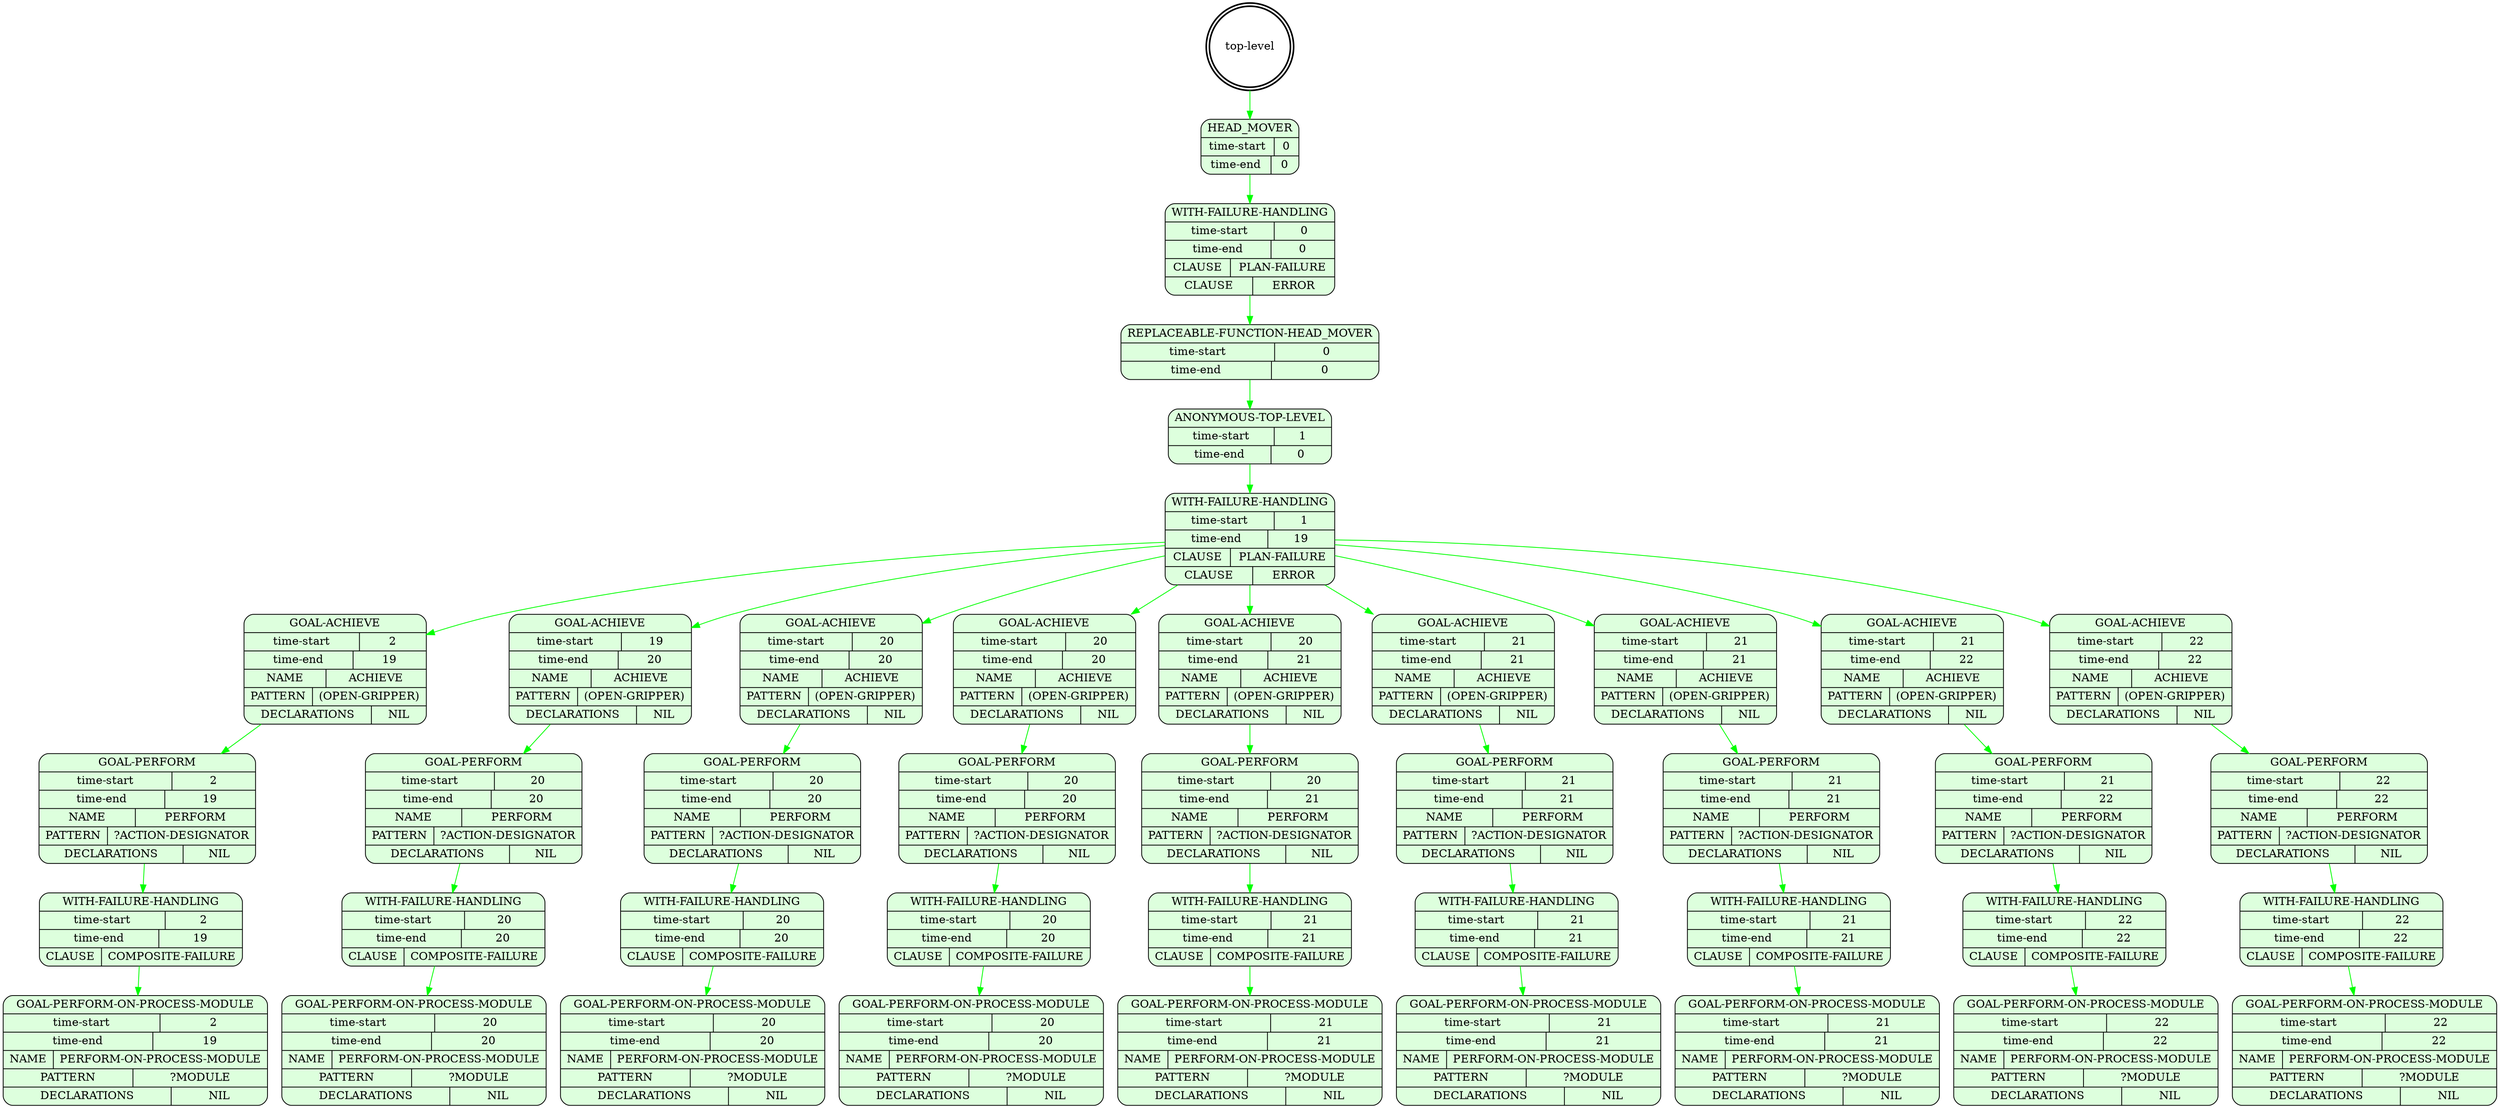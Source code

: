 digraph plangraph_BDD80QAdiOWhqjKQ {
  node_Zd3OGhEEQddbiAIY [shape=doublecircle, style=bold, label="top-level"];

  node_9T0MLCozegaOoqcC [shape=Mrecord, style=filled, fillcolor="#ddffdd", label="{HEAD_MOVER|{time-start | 0}|{time-end | 0}}"];
  edge [color="green", label=""];
  node_Zd3OGhEEQddbiAIY -> node_9T0MLCozegaOoqcC;

  node_1NAXXkODqZD7yy36 [shape=Mrecord, style=filled, fillcolor="#ddffdd", label="{WITH-FAILURE-HANDLING|{time-start | 0}|{time-end | 0}|{CLAUSE | PLAN-FAILURE}|{CLAUSE | ERROR}}"];
  edge [color="green", label=""];
  node_9T0MLCozegaOoqcC -> node_1NAXXkODqZD7yy36;

  node_WKYiFeXLRlfFJZwT [shape=Mrecord, style=filled, fillcolor="#ddffdd", label="{REPLACEABLE-FUNCTION-HEAD_MOVER|{time-start | 0}|{time-end | 0}}"];
  edge [color="green", label=""];
  node_1NAXXkODqZD7yy36 -> node_WKYiFeXLRlfFJZwT;

  node_hsYp4KLdnhoFCFrP [shape=Mrecord, style=filled, fillcolor="#ddffdd", label="{ANONYMOUS-TOP-LEVEL|{time-start | 1}|{time-end | 0}}"];
  edge [color="green", label=""];
  node_WKYiFeXLRlfFJZwT -> node_hsYp4KLdnhoFCFrP;

  node_MHsHmWGdzObGD7OE [shape=Mrecord, style=filled, fillcolor="#ddffdd", label="{WITH-FAILURE-HANDLING|{time-start | 1}|{time-end | 19}|{CLAUSE | PLAN-FAILURE}|{CLAUSE | ERROR}}"];
  edge [color="green", label=""];
  node_hsYp4KLdnhoFCFrP -> node_MHsHmWGdzObGD7OE;

  node_492wu3jikCZ2TDXN [shape=Mrecord, style=filled, fillcolor="#ddffdd", label="{GOAL-ACHIEVE|{time-start | 2}|{time-end | 19}|{NAME | ACHIEVE}|{PATTERN | (OPEN-GRIPPER)}|{DECLARATIONS | NIL}}"];
  edge [color="green", label=""];
  node_MHsHmWGdzObGD7OE -> node_492wu3jikCZ2TDXN;

  node_4RIsxZbQpOmfLWPt [shape=Mrecord, style=filled, fillcolor="#ddffdd", label="{GOAL-PERFORM|{time-start | 2}|{time-end | 19}|{NAME | PERFORM}|{PATTERN | ?ACTION-DESIGNATOR}|{DECLARATIONS | NIL}}"];
  edge [color="green", label=""];
  node_492wu3jikCZ2TDXN -> node_4RIsxZbQpOmfLWPt;

  node_35SuyreD6XQxsGx9 [shape=Mrecord, style=filled, fillcolor="#ddffdd", label="{WITH-FAILURE-HANDLING|{time-start | 2}|{time-end | 19}|{CLAUSE | COMPOSITE-FAILURE}}"];
  edge [color="green", label=""];
  node_4RIsxZbQpOmfLWPt -> node_35SuyreD6XQxsGx9;

  node_fDrAZ0polLbAWePx [shape=Mrecord, style=filled, fillcolor="#ddffdd", label="{GOAL-PERFORM-ON-PROCESS-MODULE|{time-start | 2}|{time-end | 19}|{NAME | PERFORM-ON-PROCESS-MODULE}|{PATTERN | ?MODULE}|{DECLARATIONS | NIL}}"];
  edge [color="green", label=""];
  node_35SuyreD6XQxsGx9 -> node_fDrAZ0polLbAWePx;

  node_oWIm8PbeRbH5Y8RZ [shape=Mrecord, style=filled, fillcolor="#ddffdd", label="{GOAL-ACHIEVE|{time-start | 19}|{time-end | 20}|{NAME | ACHIEVE}|{PATTERN | (OPEN-GRIPPER)}|{DECLARATIONS | NIL}}"];
  edge [color="green", label=""];
  node_MHsHmWGdzObGD7OE -> node_oWIm8PbeRbH5Y8RZ;

  node_YItaJImXuFMh72bt [shape=Mrecord, style=filled, fillcolor="#ddffdd", label="{GOAL-PERFORM|{time-start | 20}|{time-end | 20}|{NAME | PERFORM}|{PATTERN | ?ACTION-DESIGNATOR}|{DECLARATIONS | NIL}}"];
  edge [color="green", label=""];
  node_oWIm8PbeRbH5Y8RZ -> node_YItaJImXuFMh72bt;

  node_S79TvnZoJKbjrKyF [shape=Mrecord, style=filled, fillcolor="#ddffdd", label="{WITH-FAILURE-HANDLING|{time-start | 20}|{time-end | 20}|{CLAUSE | COMPOSITE-FAILURE}}"];
  edge [color="green", label=""];
  node_YItaJImXuFMh72bt -> node_S79TvnZoJKbjrKyF;

  node_lLW2iedHTmrjZeg7 [shape=Mrecord, style=filled, fillcolor="#ddffdd", label="{GOAL-PERFORM-ON-PROCESS-MODULE|{time-start | 20}|{time-end | 20}|{NAME | PERFORM-ON-PROCESS-MODULE}|{PATTERN | ?MODULE}|{DECLARATIONS | NIL}}"];
  edge [color="green", label=""];
  node_S79TvnZoJKbjrKyF -> node_lLW2iedHTmrjZeg7;

  node_cHtRhqcsEA6T6BJx [shape=Mrecord, style=filled, fillcolor="#ddffdd", label="{GOAL-ACHIEVE|{time-start | 20}|{time-end | 20}|{NAME | ACHIEVE}|{PATTERN | (OPEN-GRIPPER)}|{DECLARATIONS | NIL}}"];
  edge [color="green", label=""];
  node_MHsHmWGdzObGD7OE -> node_cHtRhqcsEA6T6BJx;

  node_WaUhoZ96ONaF9LLG [shape=Mrecord, style=filled, fillcolor="#ddffdd", label="{GOAL-PERFORM|{time-start | 20}|{time-end | 20}|{NAME | PERFORM}|{PATTERN | ?ACTION-DESIGNATOR}|{DECLARATIONS | NIL}}"];
  edge [color="green", label=""];
  node_cHtRhqcsEA6T6BJx -> node_WaUhoZ96ONaF9LLG;

  node_4m2RkCMIoRvkuMoV [shape=Mrecord, style=filled, fillcolor="#ddffdd", label="{WITH-FAILURE-HANDLING|{time-start | 20}|{time-end | 20}|{CLAUSE | COMPOSITE-FAILURE}}"];
  edge [color="green", label=""];
  node_WaUhoZ96ONaF9LLG -> node_4m2RkCMIoRvkuMoV;

  node_YrRzmg1sYoo6damu [shape=Mrecord, style=filled, fillcolor="#ddffdd", label="{GOAL-PERFORM-ON-PROCESS-MODULE|{time-start | 20}|{time-end | 20}|{NAME | PERFORM-ON-PROCESS-MODULE}|{PATTERN | ?MODULE}|{DECLARATIONS | NIL}}"];
  edge [color="green", label=""];
  node_4m2RkCMIoRvkuMoV -> node_YrRzmg1sYoo6damu;

  node_vt0UkRiLGeXHMp6Z [shape=Mrecord, style=filled, fillcolor="#ddffdd", label="{GOAL-ACHIEVE|{time-start | 20}|{time-end | 20}|{NAME | ACHIEVE}|{PATTERN | (OPEN-GRIPPER)}|{DECLARATIONS | NIL}}"];
  edge [color="green", label=""];
  node_MHsHmWGdzObGD7OE -> node_vt0UkRiLGeXHMp6Z;

  node_rHDnBxeOtkAjTH52 [shape=Mrecord, style=filled, fillcolor="#ddffdd", label="{GOAL-PERFORM|{time-start | 20}|{time-end | 20}|{NAME | PERFORM}|{PATTERN | ?ACTION-DESIGNATOR}|{DECLARATIONS | NIL}}"];
  edge [color="green", label=""];
  node_vt0UkRiLGeXHMp6Z -> node_rHDnBxeOtkAjTH52;

  node_sh8nkXYyIomN1hAh [shape=Mrecord, style=filled, fillcolor="#ddffdd", label="{WITH-FAILURE-HANDLING|{time-start | 20}|{time-end | 20}|{CLAUSE | COMPOSITE-FAILURE}}"];
  edge [color="green", label=""];
  node_rHDnBxeOtkAjTH52 -> node_sh8nkXYyIomN1hAh;

  node_yOHwpAwPQFc4tnuZ [shape=Mrecord, style=filled, fillcolor="#ddffdd", label="{GOAL-PERFORM-ON-PROCESS-MODULE|{time-start | 20}|{time-end | 20}|{NAME | PERFORM-ON-PROCESS-MODULE}|{PATTERN | ?MODULE}|{DECLARATIONS | NIL}}"];
  edge [color="green", label=""];
  node_sh8nkXYyIomN1hAh -> node_yOHwpAwPQFc4tnuZ;

  node_LOGXgTBx2uqBxShZ [shape=Mrecord, style=filled, fillcolor="#ddffdd", label="{GOAL-ACHIEVE|{time-start | 20}|{time-end | 21}|{NAME | ACHIEVE}|{PATTERN | (OPEN-GRIPPER)}|{DECLARATIONS | NIL}}"];
  edge [color="green", label=""];
  node_MHsHmWGdzObGD7OE -> node_LOGXgTBx2uqBxShZ;

  node_52XJPxcz7Yo9MpO2 [shape=Mrecord, style=filled, fillcolor="#ddffdd", label="{GOAL-PERFORM|{time-start | 20}|{time-end | 21}|{NAME | PERFORM}|{PATTERN | ?ACTION-DESIGNATOR}|{DECLARATIONS | NIL}}"];
  edge [color="green", label=""];
  node_LOGXgTBx2uqBxShZ -> node_52XJPxcz7Yo9MpO2;

  node_PXbEtn8HGtIPIynw [shape=Mrecord, style=filled, fillcolor="#ddffdd", label="{WITH-FAILURE-HANDLING|{time-start | 21}|{time-end | 21}|{CLAUSE | COMPOSITE-FAILURE}}"];
  edge [color="green", label=""];
  node_52XJPxcz7Yo9MpO2 -> node_PXbEtn8HGtIPIynw;

  node_ggnjirlO69NC8s6w [shape=Mrecord, style=filled, fillcolor="#ddffdd", label="{GOAL-PERFORM-ON-PROCESS-MODULE|{time-start | 21}|{time-end | 21}|{NAME | PERFORM-ON-PROCESS-MODULE}|{PATTERN | ?MODULE}|{DECLARATIONS | NIL}}"];
  edge [color="green", label=""];
  node_PXbEtn8HGtIPIynw -> node_ggnjirlO69NC8s6w;

  node_PAgJ4pbxFhY2pHwD [shape=Mrecord, style=filled, fillcolor="#ddffdd", label="{GOAL-ACHIEVE|{time-start | 21}|{time-end | 21}|{NAME | ACHIEVE}|{PATTERN | (OPEN-GRIPPER)}|{DECLARATIONS | NIL}}"];
  edge [color="green", label=""];
  node_MHsHmWGdzObGD7OE -> node_PAgJ4pbxFhY2pHwD;

  node_Pc1Hv5BEFOYeYpmp [shape=Mrecord, style=filled, fillcolor="#ddffdd", label="{GOAL-PERFORM|{time-start | 21}|{time-end | 21}|{NAME | PERFORM}|{PATTERN | ?ACTION-DESIGNATOR}|{DECLARATIONS | NIL}}"];
  edge [color="green", label=""];
  node_PAgJ4pbxFhY2pHwD -> node_Pc1Hv5BEFOYeYpmp;

  node_A8K2VSEOh6Wxg6mP [shape=Mrecord, style=filled, fillcolor="#ddffdd", label="{WITH-FAILURE-HANDLING|{time-start | 21}|{time-end | 21}|{CLAUSE | COMPOSITE-FAILURE}}"];
  edge [color="green", label=""];
  node_Pc1Hv5BEFOYeYpmp -> node_A8K2VSEOh6Wxg6mP;

  node_mhyB8j52ZI8vA9CN [shape=Mrecord, style=filled, fillcolor="#ddffdd", label="{GOAL-PERFORM-ON-PROCESS-MODULE|{time-start | 21}|{time-end | 21}|{NAME | PERFORM-ON-PROCESS-MODULE}|{PATTERN | ?MODULE}|{DECLARATIONS | NIL}}"];
  edge [color="green", label=""];
  node_A8K2VSEOh6Wxg6mP -> node_mhyB8j52ZI8vA9CN;

  node_e4Dg745Y4lF5jEmF [shape=Mrecord, style=filled, fillcolor="#ddffdd", label="{GOAL-ACHIEVE|{time-start | 21}|{time-end | 21}|{NAME | ACHIEVE}|{PATTERN | (OPEN-GRIPPER)}|{DECLARATIONS | NIL}}"];
  edge [color="green", label=""];
  node_MHsHmWGdzObGD7OE -> node_e4Dg745Y4lF5jEmF;

  node_2UwZfFXwFCeJJhtv [shape=Mrecord, style=filled, fillcolor="#ddffdd", label="{GOAL-PERFORM|{time-start | 21}|{time-end | 21}|{NAME | PERFORM}|{PATTERN | ?ACTION-DESIGNATOR}|{DECLARATIONS | NIL}}"];
  edge [color="green", label=""];
  node_e4Dg745Y4lF5jEmF -> node_2UwZfFXwFCeJJhtv;

  node_VORheQxH0CJ4HcO0 [shape=Mrecord, style=filled, fillcolor="#ddffdd", label="{WITH-FAILURE-HANDLING|{time-start | 21}|{time-end | 21}|{CLAUSE | COMPOSITE-FAILURE}}"];
  edge [color="green", label=""];
  node_2UwZfFXwFCeJJhtv -> node_VORheQxH0CJ4HcO0;

  node_vVoo0EWAv8AJfpyi [shape=Mrecord, style=filled, fillcolor="#ddffdd", label="{GOAL-PERFORM-ON-PROCESS-MODULE|{time-start | 21}|{time-end | 21}|{NAME | PERFORM-ON-PROCESS-MODULE}|{PATTERN | ?MODULE}|{DECLARATIONS | NIL}}"];
  edge [color="green", label=""];
  node_VORheQxH0CJ4HcO0 -> node_vVoo0EWAv8AJfpyi;

  node_00mH4TlL4opazYaD [shape=Mrecord, style=filled, fillcolor="#ddffdd", label="{GOAL-ACHIEVE|{time-start | 21}|{time-end | 22}|{NAME | ACHIEVE}|{PATTERN | (OPEN-GRIPPER)}|{DECLARATIONS | NIL}}"];
  edge [color="green", label=""];
  node_MHsHmWGdzObGD7OE -> node_00mH4TlL4opazYaD;

  node_CA6MrayZrDBMutdz [shape=Mrecord, style=filled, fillcolor="#ddffdd", label="{GOAL-PERFORM|{time-start | 21}|{time-end | 22}|{NAME | PERFORM}|{PATTERN | ?ACTION-DESIGNATOR}|{DECLARATIONS | NIL}}"];
  edge [color="green", label=""];
  node_00mH4TlL4opazYaD -> node_CA6MrayZrDBMutdz;

  node_pCMntWEFpuSHig4E [shape=Mrecord, style=filled, fillcolor="#ddffdd", label="{WITH-FAILURE-HANDLING|{time-start | 22}|{time-end | 22}|{CLAUSE | COMPOSITE-FAILURE}}"];
  edge [color="green", label=""];
  node_CA6MrayZrDBMutdz -> node_pCMntWEFpuSHig4E;

  node_RabRuq4nruqP93LA [shape=Mrecord, style=filled, fillcolor="#ddffdd", label="{GOAL-PERFORM-ON-PROCESS-MODULE|{time-start | 22}|{time-end | 22}|{NAME | PERFORM-ON-PROCESS-MODULE}|{PATTERN | ?MODULE}|{DECLARATIONS | NIL}}"];
  edge [color="green", label=""];
  node_pCMntWEFpuSHig4E -> node_RabRuq4nruqP93LA;

  node_tyzp7DZyFEPQ72Er [shape=Mrecord, style=filled, fillcolor="#ddffdd", label="{GOAL-ACHIEVE|{time-start | 22}|{time-end | 22}|{NAME | ACHIEVE}|{PATTERN | (OPEN-GRIPPER)}|{DECLARATIONS | NIL}}"];
  edge [color="green", label=""];
  node_MHsHmWGdzObGD7OE -> node_tyzp7DZyFEPQ72Er;

  node_r8BAsPkZ6T3SvUvo [shape=Mrecord, style=filled, fillcolor="#ddffdd", label="{GOAL-PERFORM|{time-start | 22}|{time-end | 22}|{NAME | PERFORM}|{PATTERN | ?ACTION-DESIGNATOR}|{DECLARATIONS | NIL}}"];
  edge [color="green", label=""];
  node_tyzp7DZyFEPQ72Er -> node_r8BAsPkZ6T3SvUvo;

  node_nyD8ALKMm2NgYEJj [shape=Mrecord, style=filled, fillcolor="#ddffdd", label="{WITH-FAILURE-HANDLING|{time-start | 22}|{time-end | 22}|{CLAUSE | COMPOSITE-FAILURE}}"];
  edge [color="green", label=""];
  node_r8BAsPkZ6T3SvUvo -> node_nyD8ALKMm2NgYEJj;

  node_9f3W2nFv9dVyJ0Gh [shape=Mrecord, style=filled, fillcolor="#ddffdd", label="{GOAL-PERFORM-ON-PROCESS-MODULE|{time-start | 22}|{time-end | 22}|{NAME | PERFORM-ON-PROCESS-MODULE}|{PATTERN | ?MODULE}|{DECLARATIONS | NIL}}"];
  edge [color="green", label=""];
  node_nyD8ALKMm2NgYEJj -> node_9f3W2nFv9dVyJ0Gh;
}
